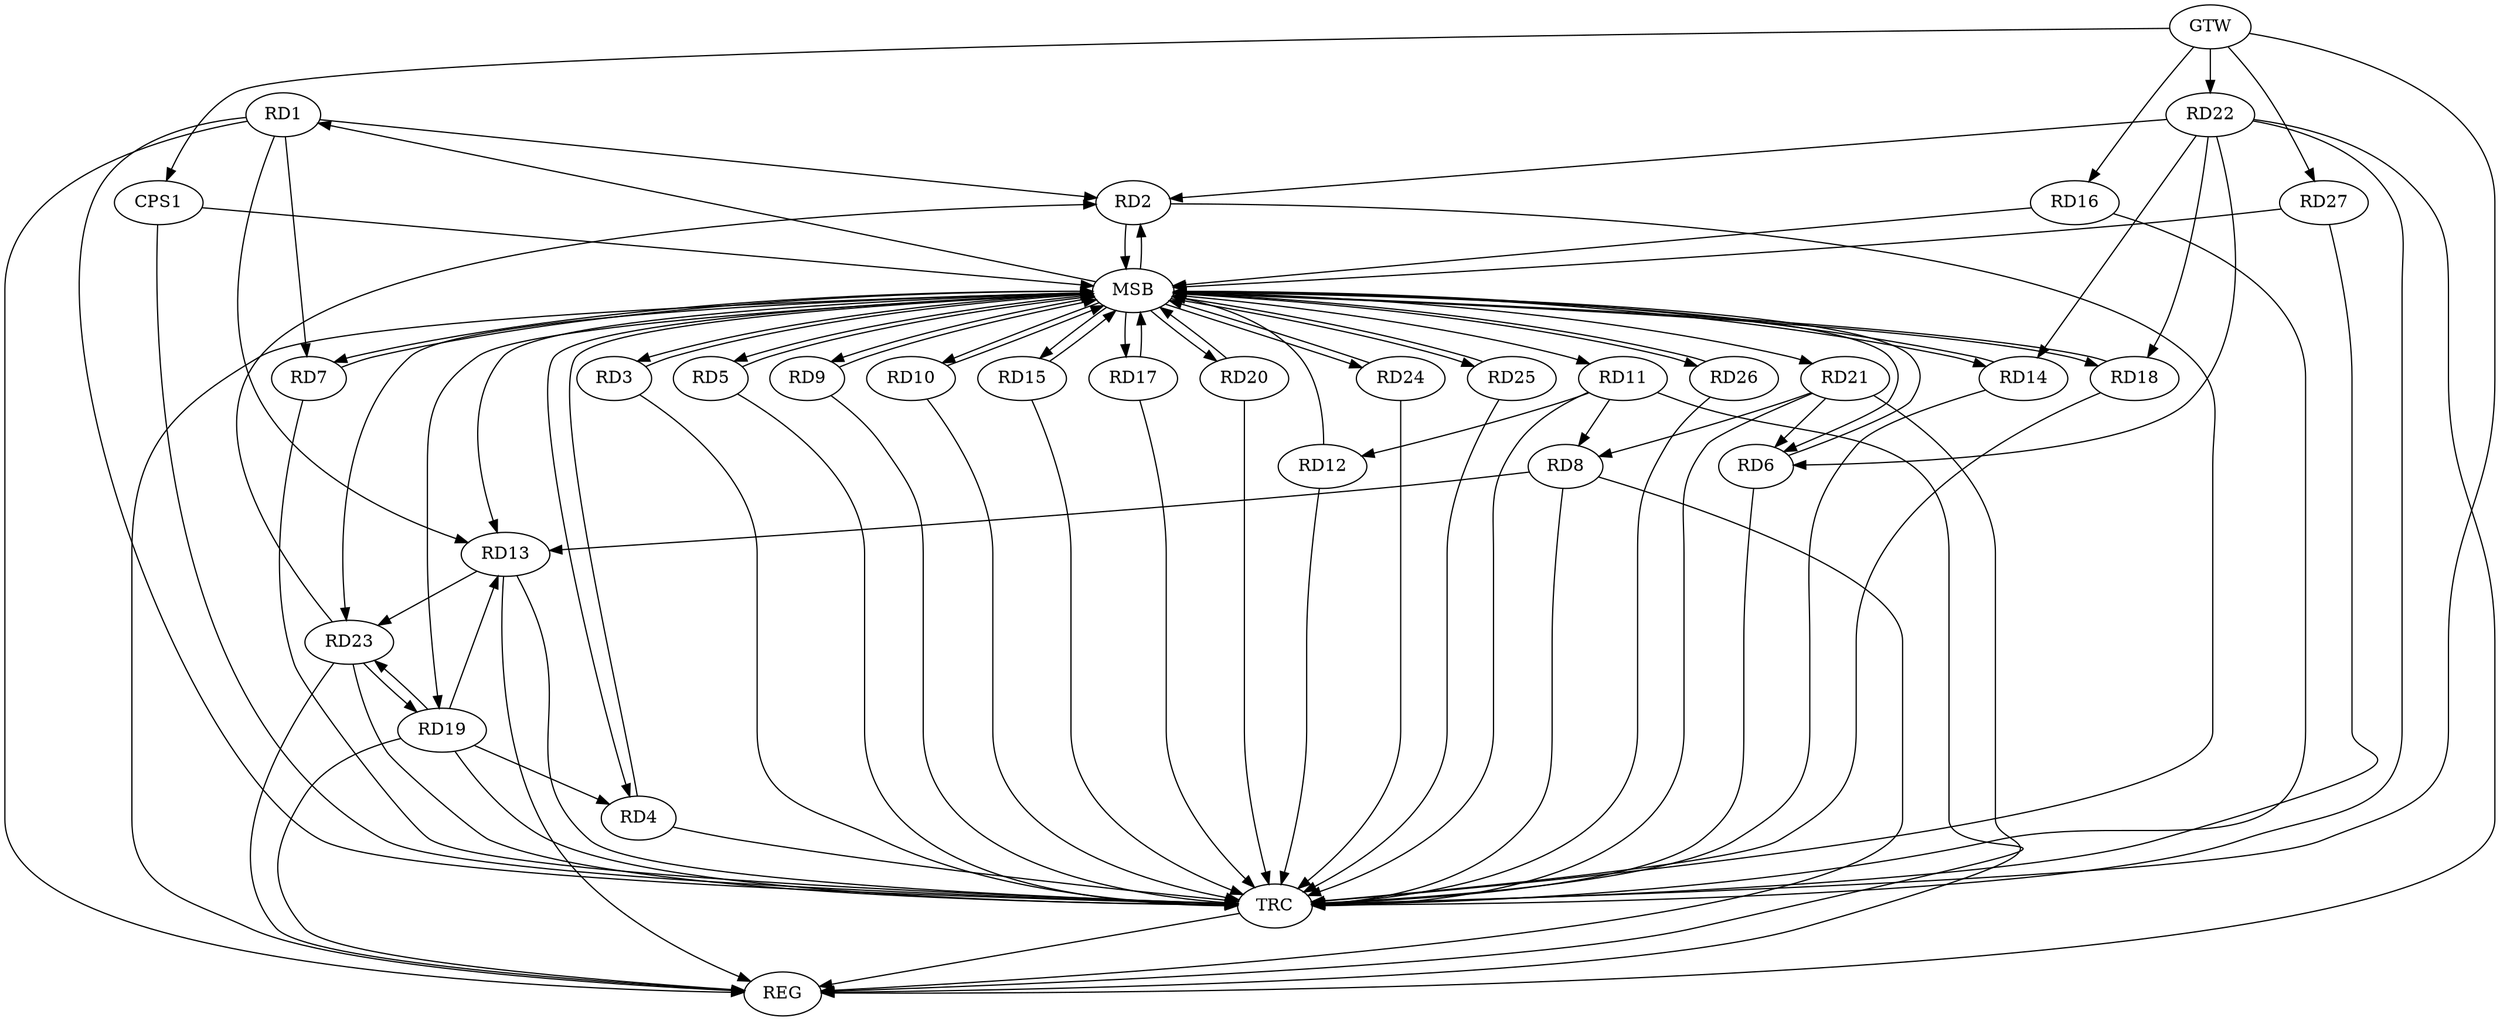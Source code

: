 strict digraph G {
  RD1 [ label="RD1" ];
  RD2 [ label="RD2" ];
  RD3 [ label="RD3" ];
  RD4 [ label="RD4" ];
  RD5 [ label="RD5" ];
  RD6 [ label="RD6" ];
  RD7 [ label="RD7" ];
  RD8 [ label="RD8" ];
  RD9 [ label="RD9" ];
  RD10 [ label="RD10" ];
  RD11 [ label="RD11" ];
  RD12 [ label="RD12" ];
  RD13 [ label="RD13" ];
  RD14 [ label="RD14" ];
  RD15 [ label="RD15" ];
  RD16 [ label="RD16" ];
  RD17 [ label="RD17" ];
  RD18 [ label="RD18" ];
  RD19 [ label="RD19" ];
  RD20 [ label="RD20" ];
  RD21 [ label="RD21" ];
  RD22 [ label="RD22" ];
  RD23 [ label="RD23" ];
  RD24 [ label="RD24" ];
  RD25 [ label="RD25" ];
  RD26 [ label="RD26" ];
  RD27 [ label="RD27" ];
  CPS1 [ label="CPS1" ];
  GTW [ label="GTW" ];
  REG [ label="REG" ];
  MSB [ label="MSB" ];
  TRC [ label="TRC" ];
  RD1 -> RD2;
  RD1 -> RD7;
  RD1 -> RD13;
  RD22 -> RD2;
  RD23 -> RD2;
  RD19 -> RD4;
  RD21 -> RD6;
  RD22 -> RD6;
  RD11 -> RD8;
  RD8 -> RD13;
  RD21 -> RD8;
  RD11 -> RD12;
  RD19 -> RD13;
  RD13 -> RD23;
  RD22 -> RD14;
  RD22 -> RD18;
  RD19 -> RD23;
  RD23 -> RD19;
  GTW -> RD16;
  GTW -> RD22;
  GTW -> RD27;
  GTW -> CPS1;
  RD1 -> REG;
  RD8 -> REG;
  RD11 -> REG;
  RD13 -> REG;
  RD19 -> REG;
  RD21 -> REG;
  RD22 -> REG;
  RD23 -> REG;
  RD2 -> MSB;
  MSB -> RD20;
  MSB -> REG;
  RD3 -> MSB;
  MSB -> RD5;
  MSB -> RD10;
  MSB -> RD17;
  RD4 -> MSB;
  MSB -> RD19;
  RD5 -> MSB;
  RD6 -> MSB;
  MSB -> RD14;
  RD7 -> MSB;
  MSB -> RD9;
  MSB -> RD15;
  MSB -> RD24;
  RD9 -> MSB;
  RD10 -> MSB;
  MSB -> RD6;
  RD12 -> MSB;
  MSB -> RD18;
  RD14 -> MSB;
  MSB -> RD11;
  MSB -> RD26;
  RD15 -> MSB;
  MSB -> RD25;
  RD16 -> MSB;
  MSB -> RD23;
  RD17 -> MSB;
  MSB -> RD21;
  RD18 -> MSB;
  RD20 -> MSB;
  MSB -> RD3;
  RD24 -> MSB;
  MSB -> RD4;
  RD25 -> MSB;
  MSB -> RD1;
  MSB -> RD2;
  MSB -> RD13;
  RD26 -> MSB;
  RD27 -> MSB;
  CPS1 -> MSB;
  MSB -> RD7;
  RD1 -> TRC;
  RD2 -> TRC;
  RD3 -> TRC;
  RD4 -> TRC;
  RD5 -> TRC;
  RD6 -> TRC;
  RD7 -> TRC;
  RD8 -> TRC;
  RD9 -> TRC;
  RD10 -> TRC;
  RD11 -> TRC;
  RD12 -> TRC;
  RD13 -> TRC;
  RD14 -> TRC;
  RD15 -> TRC;
  RD16 -> TRC;
  RD17 -> TRC;
  RD18 -> TRC;
  RD19 -> TRC;
  RD20 -> TRC;
  RD21 -> TRC;
  RD22 -> TRC;
  RD23 -> TRC;
  RD24 -> TRC;
  RD25 -> TRC;
  RD26 -> TRC;
  RD27 -> TRC;
  CPS1 -> TRC;
  GTW -> TRC;
  TRC -> REG;
}
